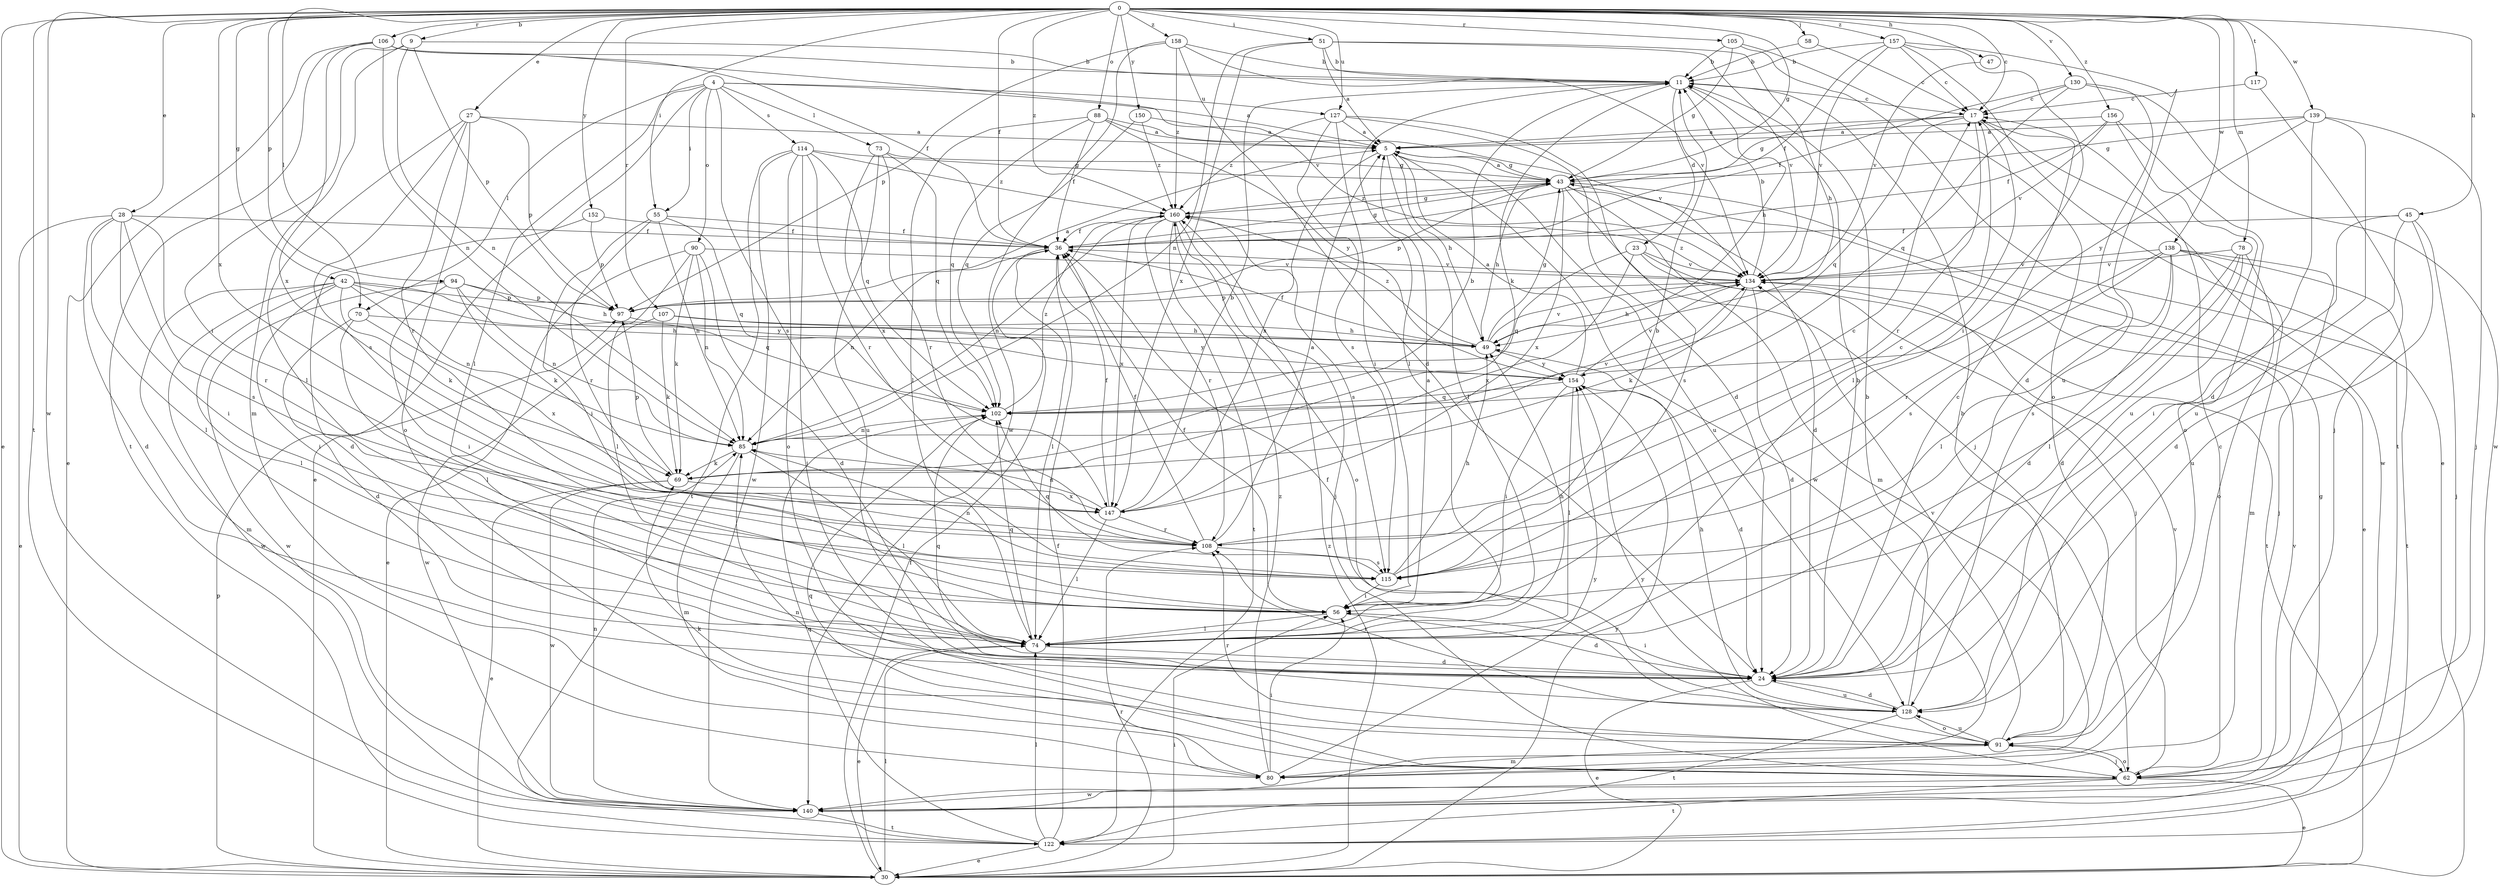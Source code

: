 strict digraph  {
0;
4;
5;
9;
11;
17;
23;
24;
27;
28;
30;
36;
42;
43;
45;
47;
49;
51;
55;
56;
58;
62;
69;
70;
73;
74;
78;
80;
85;
88;
90;
91;
94;
97;
102;
105;
106;
107;
108;
114;
115;
117;
122;
127;
128;
130;
134;
138;
139;
140;
147;
150;
152;
154;
156;
157;
158;
160;
0 -> 9  [label=b];
0 -> 17  [label=c];
0 -> 27  [label=e];
0 -> 28  [label=e];
0 -> 30  [label=e];
0 -> 36  [label=f];
0 -> 42  [label=g];
0 -> 43  [label=g];
0 -> 45  [label=h];
0 -> 47  [label=h];
0 -> 51  [label=i];
0 -> 55  [label=i];
0 -> 58  [label=j];
0 -> 70  [label=l];
0 -> 78  [label=m];
0 -> 88  [label=o];
0 -> 94  [label=p];
0 -> 105  [label=r];
0 -> 106  [label=r];
0 -> 107  [label=r];
0 -> 117  [label=t];
0 -> 122  [label=t];
0 -> 127  [label=u];
0 -> 130  [label=v];
0 -> 138  [label=w];
0 -> 139  [label=w];
0 -> 140  [label=w];
0 -> 147  [label=x];
0 -> 150  [label=y];
0 -> 152  [label=y];
0 -> 156  [label=z];
0 -> 157  [label=z];
0 -> 158  [label=z];
0 -> 160  [label=z];
4 -> 5  [label=a];
4 -> 30  [label=e];
4 -> 55  [label=i];
4 -> 70  [label=l];
4 -> 73  [label=l];
4 -> 74  [label=l];
4 -> 90  [label=o];
4 -> 114  [label=s];
4 -> 115  [label=s];
4 -> 127  [label=u];
5 -> 43  [label=g];
5 -> 49  [label=h];
5 -> 74  [label=l];
5 -> 128  [label=u];
5 -> 140  [label=w];
5 -> 147  [label=x];
9 -> 11  [label=b];
9 -> 56  [label=i];
9 -> 80  [label=m];
9 -> 85  [label=n];
9 -> 97  [label=p];
11 -> 17  [label=c];
11 -> 23  [label=d];
11 -> 49  [label=h];
11 -> 69  [label=k];
11 -> 74  [label=l];
17 -> 5  [label=a];
17 -> 43  [label=g];
17 -> 74  [label=l];
17 -> 102  [label=q];
17 -> 108  [label=r];
17 -> 140  [label=w];
23 -> 62  [label=j];
23 -> 102  [label=q];
23 -> 122  [label=t];
23 -> 134  [label=v];
23 -> 147  [label=x];
24 -> 11  [label=b];
24 -> 17  [label=c];
24 -> 30  [label=e];
24 -> 56  [label=i];
24 -> 102  [label=q];
24 -> 128  [label=u];
27 -> 5  [label=a];
27 -> 74  [label=l];
27 -> 91  [label=o];
27 -> 97  [label=p];
27 -> 108  [label=r];
27 -> 115  [label=s];
28 -> 24  [label=d];
28 -> 30  [label=e];
28 -> 36  [label=f];
28 -> 56  [label=i];
28 -> 74  [label=l];
28 -> 108  [label=r];
28 -> 115  [label=s];
30 -> 36  [label=f];
30 -> 56  [label=i];
30 -> 74  [label=l];
30 -> 97  [label=p];
30 -> 108  [label=r];
30 -> 154  [label=y];
30 -> 160  [label=z];
36 -> 43  [label=g];
36 -> 74  [label=l];
36 -> 85  [label=n];
36 -> 134  [label=v];
42 -> 56  [label=i];
42 -> 69  [label=k];
42 -> 74  [label=l];
42 -> 80  [label=m];
42 -> 85  [label=n];
42 -> 97  [label=p];
42 -> 102  [label=q];
42 -> 140  [label=w];
42 -> 154  [label=y];
43 -> 5  [label=a];
43 -> 24  [label=d];
43 -> 30  [label=e];
43 -> 49  [label=h];
43 -> 80  [label=m];
43 -> 97  [label=p];
43 -> 115  [label=s];
43 -> 147  [label=x];
43 -> 160  [label=z];
45 -> 24  [label=d];
45 -> 36  [label=f];
45 -> 56  [label=i];
45 -> 62  [label=j];
45 -> 128  [label=u];
47 -> 134  [label=v];
49 -> 36  [label=f];
49 -> 43  [label=g];
49 -> 134  [label=v];
49 -> 154  [label=y];
49 -> 160  [label=z];
51 -> 5  [label=a];
51 -> 11  [label=b];
51 -> 49  [label=h];
51 -> 85  [label=n];
51 -> 134  [label=v];
51 -> 147  [label=x];
55 -> 36  [label=f];
55 -> 56  [label=i];
55 -> 85  [label=n];
55 -> 102  [label=q];
55 -> 108  [label=r];
56 -> 5  [label=a];
56 -> 24  [label=d];
56 -> 36  [label=f];
56 -> 74  [label=l];
58 -> 11  [label=b];
58 -> 17  [label=c];
62 -> 17  [label=c];
62 -> 30  [label=e];
62 -> 69  [label=k];
62 -> 85  [label=n];
62 -> 91  [label=o];
62 -> 122  [label=t];
62 -> 140  [label=w];
62 -> 154  [label=y];
69 -> 11  [label=b];
69 -> 30  [label=e];
69 -> 97  [label=p];
69 -> 140  [label=w];
69 -> 147  [label=x];
70 -> 24  [label=d];
70 -> 49  [label=h];
70 -> 74  [label=l];
70 -> 147  [label=x];
73 -> 43  [label=g];
73 -> 102  [label=q];
73 -> 108  [label=r];
73 -> 128  [label=u];
73 -> 147  [label=x];
74 -> 24  [label=d];
74 -> 30  [label=e];
74 -> 49  [label=h];
74 -> 102  [label=q];
78 -> 24  [label=d];
78 -> 74  [label=l];
78 -> 91  [label=o];
78 -> 115  [label=s];
78 -> 134  [label=v];
80 -> 56  [label=i];
80 -> 102  [label=q];
80 -> 134  [label=v];
80 -> 154  [label=y];
80 -> 160  [label=z];
85 -> 69  [label=k];
85 -> 74  [label=l];
85 -> 80  [label=m];
85 -> 134  [label=v];
88 -> 5  [label=a];
88 -> 36  [label=f];
88 -> 74  [label=l];
88 -> 102  [label=q];
88 -> 134  [label=v];
88 -> 154  [label=y];
90 -> 24  [label=d];
90 -> 30  [label=e];
90 -> 69  [label=k];
90 -> 74  [label=l];
90 -> 85  [label=n];
90 -> 134  [label=v];
91 -> 11  [label=b];
91 -> 62  [label=j];
91 -> 80  [label=m];
91 -> 108  [label=r];
91 -> 128  [label=u];
91 -> 134  [label=v];
94 -> 49  [label=h];
94 -> 56  [label=i];
94 -> 69  [label=k];
94 -> 85  [label=n];
94 -> 97  [label=p];
94 -> 140  [label=w];
97 -> 5  [label=a];
97 -> 49  [label=h];
102 -> 85  [label=n];
102 -> 160  [label=z];
105 -> 11  [label=b];
105 -> 43  [label=g];
105 -> 91  [label=o];
105 -> 122  [label=t];
106 -> 11  [label=b];
106 -> 30  [label=e];
106 -> 36  [label=f];
106 -> 85  [label=n];
106 -> 122  [label=t];
106 -> 134  [label=v];
106 -> 147  [label=x];
107 -> 49  [label=h];
107 -> 69  [label=k];
107 -> 140  [label=w];
107 -> 154  [label=y];
108 -> 5  [label=a];
108 -> 17  [label=c];
108 -> 36  [label=f];
108 -> 115  [label=s];
114 -> 43  [label=g];
114 -> 62  [label=j];
114 -> 91  [label=o];
114 -> 102  [label=q];
114 -> 108  [label=r];
114 -> 122  [label=t];
114 -> 140  [label=w];
114 -> 160  [label=z];
115 -> 11  [label=b];
115 -> 17  [label=c];
115 -> 49  [label=h];
115 -> 56  [label=i];
115 -> 85  [label=n];
115 -> 102  [label=q];
117 -> 17  [label=c];
117 -> 62  [label=j];
122 -> 30  [label=e];
122 -> 36  [label=f];
122 -> 74  [label=l];
122 -> 102  [label=q];
127 -> 5  [label=a];
127 -> 24  [label=d];
127 -> 56  [label=i];
127 -> 62  [label=j];
127 -> 115  [label=s];
127 -> 160  [label=z];
128 -> 11  [label=b];
128 -> 24  [label=d];
128 -> 36  [label=f];
128 -> 49  [label=h];
128 -> 91  [label=o];
128 -> 108  [label=r];
128 -> 122  [label=t];
130 -> 17  [label=c];
130 -> 24  [label=d];
130 -> 36  [label=f];
130 -> 102  [label=q];
130 -> 140  [label=w];
134 -> 11  [label=b];
134 -> 24  [label=d];
134 -> 49  [label=h];
134 -> 69  [label=k];
134 -> 97  [label=p];
134 -> 160  [label=z];
138 -> 24  [label=d];
138 -> 62  [label=j];
138 -> 74  [label=l];
138 -> 80  [label=m];
138 -> 108  [label=r];
138 -> 115  [label=s];
138 -> 122  [label=t];
138 -> 134  [label=v];
139 -> 5  [label=a];
139 -> 24  [label=d];
139 -> 43  [label=g];
139 -> 62  [label=j];
139 -> 128  [label=u];
139 -> 154  [label=y];
140 -> 43  [label=g];
140 -> 85  [label=n];
140 -> 122  [label=t];
140 -> 134  [label=v];
147 -> 11  [label=b];
147 -> 36  [label=f];
147 -> 74  [label=l];
147 -> 85  [label=n];
147 -> 108  [label=r];
150 -> 5  [label=a];
150 -> 102  [label=q];
150 -> 160  [label=z];
152 -> 24  [label=d];
152 -> 36  [label=f];
152 -> 97  [label=p];
154 -> 5  [label=a];
154 -> 24  [label=d];
154 -> 56  [label=i];
154 -> 74  [label=l];
154 -> 102  [label=q];
154 -> 134  [label=v];
156 -> 5  [label=a];
156 -> 36  [label=f];
156 -> 91  [label=o];
156 -> 128  [label=u];
156 -> 134  [label=v];
157 -> 11  [label=b];
157 -> 17  [label=c];
157 -> 30  [label=e];
157 -> 36  [label=f];
157 -> 56  [label=i];
157 -> 128  [label=u];
157 -> 134  [label=v];
158 -> 11  [label=b];
158 -> 24  [label=d];
158 -> 97  [label=p];
158 -> 134  [label=v];
158 -> 140  [label=w];
158 -> 160  [label=z];
160 -> 36  [label=f];
160 -> 43  [label=g];
160 -> 62  [label=j];
160 -> 85  [label=n];
160 -> 91  [label=o];
160 -> 108  [label=r];
160 -> 115  [label=s];
160 -> 122  [label=t];
160 -> 147  [label=x];
}
